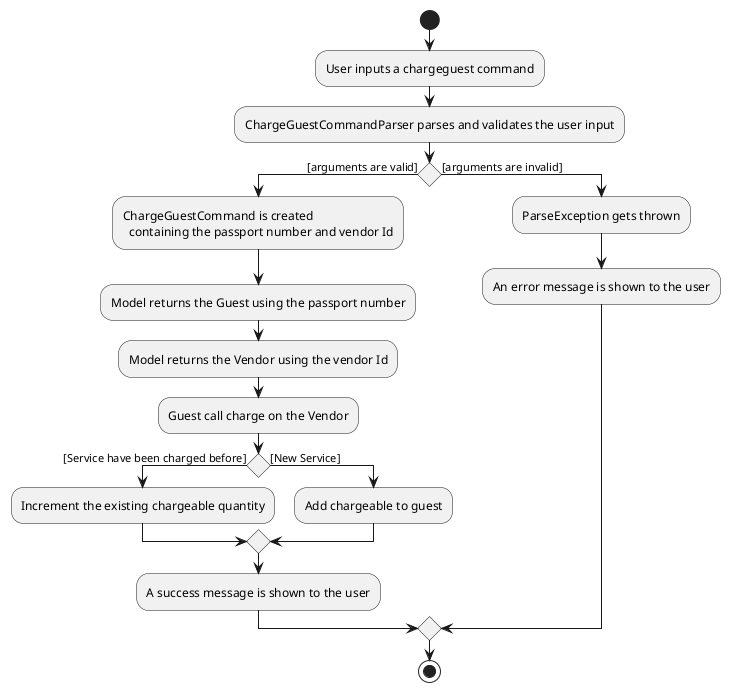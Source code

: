 @startuml

start
:User inputs a chargeguest command;
:ChargeGuestCommandParser parses and validates the user input;
    if () then ([arguments are valid])
      :ChargeGuestCommand is created \n  containing the passport number and vendor Id;
      :Model returns the Guest using the passport number;
      :Model returns the Vendor using the vendor Id;
      :Guest call charge on the Vendor;
        if () then ([Service have been charged before])
            :Increment the existing chargeable quantity;
        else ([New Service])
            :Add chargeable to guest;
        endif
      :A success message is shown to the user;
    else ([arguments are invalid])
      :ParseException gets thrown;
      :An error message is shown to the user;
    endif



stop

@enduml
